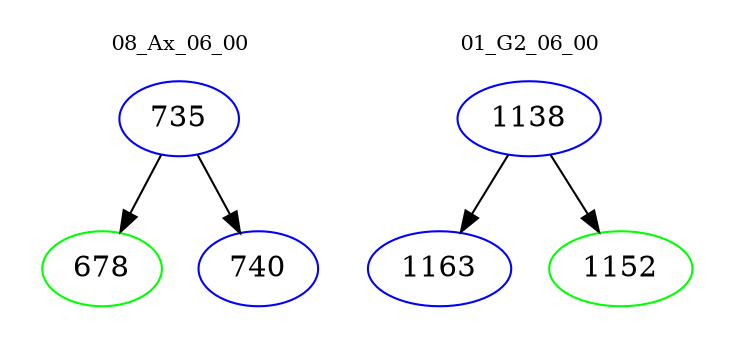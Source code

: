 digraph{
subgraph cluster_0 {
color = white
label = "08_Ax_06_00";
fontsize=10;
T0_735 [label="735", color="blue"]
T0_735 -> T0_678 [color="black"]
T0_678 [label="678", color="green"]
T0_735 -> T0_740 [color="black"]
T0_740 [label="740", color="blue"]
}
subgraph cluster_1 {
color = white
label = "01_G2_06_00";
fontsize=10;
T1_1138 [label="1138", color="blue"]
T1_1138 -> T1_1163 [color="black"]
T1_1163 [label="1163", color="blue"]
T1_1138 -> T1_1152 [color="black"]
T1_1152 [label="1152", color="green"]
}
}
